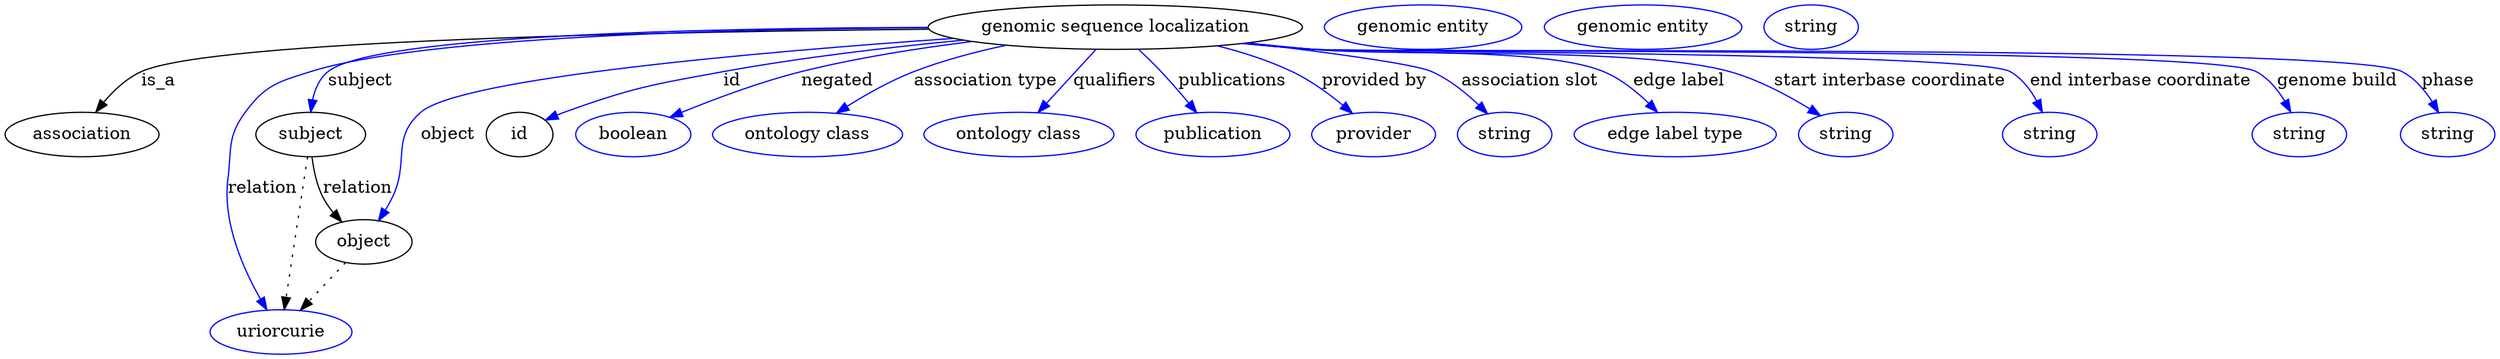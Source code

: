 digraph {
	graph [bb="0,0,1654.6,283"];
	node [label="\N"];
	"genomic sequence localization"	 [height=0.5,
		label="genomic sequence localization",
		pos="761.05,265",
		width=3.3219];
	association	 [height=0.5,
		pos="50.046,178",
		width=1.3902];
	"genomic sequence localization" -> association	 [label=is_a,
		lp="103.05,221.5",
		pos="e,59.428,195.72 641.56,263.76 462.31,261.11 139.64,253.05 92.046,229 81.15,223.5 72.055,213.75 65.147,204.25"];
	subject	 [height=0.5,
		pos="203.05,178",
		width=0.99297];
	"genomic sequence localization" -> subject	 [color=blue,
		label=subject,
		lp="241.55,221.5",
		pos="e,204.86,196.05 641.6,263.81 493.03,261.28 254.83,253.43 222.05,229 214.56,223.42 210.02,214.55 207.27,205.76",
		style=solid];
	relation	 [color=blue,
		height=0.5,
		label=uriorcurie,
		pos="185.05,18",
		width=1.2638];
	"genomic sequence localization" -> relation	 [color=blue,
		label=relation,
		lp="173.05,134.5",
		pos="e,177.75,36.137 644.63,260.68 494.33,254.59 247.21,242.7 207.05,229 182.2,220.52 171.64,218.46 158.05,196 142.1,169.67 147.54,157.45 \
152.05,127 156.25,98.634 166.28,67.424 174.19,45.697",
		style=solid];
	object	 [height=0.5,
		pos="245.05,91",
		width=0.9027];
	"genomic sequence localization" -> object	 [color=blue,
		label=object,
		lp="301.05,178",
		pos="e,253.2,108.44 657.08,256.02 525.19,243.72 311.49,220.34 284.05,196 259.86,174.55 272.73,157.14 261.05,127 259.86,123.94 258.55,\
120.76 257.22,117.62",
		style=solid];
	id	 [height=0.5,
		pos="354.05,178",
		width=0.75];
	"genomic sequence localization" -> id	 [color=blue,
		label=id,
		lp="494.55,221.5",
		pos="e,375.08,189.31 656.17,256.21 580.22,247.31 476.19,229.8 390.05,196 388.19,195.27 386.3,194.48 384.41,193.66",
		style=solid];
	negated	 [color=blue,
		height=0.5,
		label=boolean,
		pos="437.05,178",
		width=1.0652];
	"genomic sequence localization" -> negated	 [color=blue,
		label=negated,
		lp="580.55,221.5",
		pos="e,463.56,191.08 670.57,253.22 635.36,247.51 594.93,239.56 559.05,229 529.24,220.23 496.84,206.48 472.93,195.46",
		style=solid];
	"association type"	 [color=blue,
		height=0.5,
		label="ontology class",
		pos="555.05,178",
		width=1.7151];
	"genomic sequence localization" -> "association type"	 [color=blue,
		label="association type",
		lp="677.05,221.5",
		pos="e,576.86,194.87 693.24,250.06 673.39,244.6 651.96,237.6 633.05,229 616.33,221.4 599.12,210.52 585.12,200.76",
		style=solid];
	qualifiers	 [color=blue,
		height=0.5,
		label="ontology class",
		pos="696.05,178",
		width=1.7151];
	"genomic sequence localization" -> qualifiers	 [color=blue,
		label=qualifiers,
		lp="759.05,221.5",
		pos="e,709.27,195.71 747.58,246.97 738.28,234.53 725.77,217.78 715.4,203.91",
		style=solid];
	publications	 [color=blue,
		height=0.5,
		label=publication,
		pos="826.05,178",
		width=1.3902];
	"genomic sequence localization" -> publications	 [color=blue,
		label=publications,
		lp="833.55,221.5",
		pos="e,813.52,195.57 775.41,246.78 779.82,241.11 784.67,234.82 789.05,229 795.13,220.91 801.64,212 807.49,203.93",
		style=solid];
	"provided by"	 [color=blue,
		height=0.5,
		label=provider,
		pos="934.05,178",
		width=1.1193];
	"genomic sequence localization" -> "provided by"	 [color=blue,
		label="provided by",
		lp="927.05,221.5",
		pos="e,917.1,194.6 821.78,249.48 838.27,244.11 855.78,237.31 871.05,229 884.77,221.53 898.44,210.94 909.53,201.35",
		style=solid];
	"association slot"	 [color=blue,
		height=0.5,
		label=string,
		pos="1023,178",
		width=0.84854];
	"genomic sequence localization" -> "association slot"	 [color=blue,
		label="association slot",
		lp="1030,221.5",
		pos="e,1008.7,194.42 845.52,252.18 896.24,244.1 953.04,234.24 964.05,229 977.88,222.42 991.01,211.69 1001.4,201.77",
		style=solid];
	"edge label"	 [color=blue,
		height=0.5,
		label="edge label type",
		pos="1136,178",
		width=1.7873];
	"genomic sequence localization" -> "edge label"	 [color=blue,
		label="edge label",
		lp="1128,221.5",
		pos="e,1120.9,195.58 846.7,252.43 860.83,250.5 875.34,248.62 889.05,247 971.96,237.18 999.15,261.53 1076,229 1090,223.1 1103.1,212.76 \
1113.5,202.92",
		style=solid];
	"start interbase coordinate"	 [color=blue,
		height=0.5,
		label=string,
		pos="1249,178",
		width=0.84854];
	"genomic sequence localization" -> "start interbase coordinate"	 [color=blue,
		label="start interbase coordinate",
		lp="1262.5,221.5",
		pos="e,1230.1,192.3 845.63,252.21 860.09,250.28 874.98,248.45 889.05,247 1009.1,234.59 1044.5,263.9 1160,229 1182.3,222.29 1204.9,209.2 \
1221.8,197.96",
		style=solid];
	"end interbase coordinate"	 [color=blue,
		height=0.5,
		label=string,
		pos="1369,178",
		width=0.84854];
	"genomic sequence localization" -> "end interbase coordinate"	 [color=blue,
		label="end interbase coordinate",
		lp="1417.5,221.5",
		pos="e,1362.3,195.68 844.56,252.04 859.35,250.09 874.63,248.3 889.05,247 938.44,242.54 1291.8,253.28 1335,229 1344.7,223.57 1352.2,214.1 \
1357.6,204.79",
		style=solid];
	"genome build"	 [color=blue,
		height=0.5,
		label=string,
		pos="1525,178",
		width=0.84854];
	"genomic sequence localization" -> "genome build"	 [color=blue,
		label="genome build",
		lp="1543,221.5",
		pos="e,1517.5,195.51 843.87,252 858.87,250.03 874.4,248.25 889.05,247 922.22,244.18 1458.6,244.57 1488,229 1498.3,223.57 1506.4,213.88 \
1512.4,204.4",
		style=solid];
	phase	 [color=blue,
		height=0.5,
		label=string,
		pos="1624,178",
		width=0.84854];
	"genomic sequence localization" -> phase	 [color=blue,
		label=phase,
		lp="1617.5,221.5",
		pos="e,1615.8,195.56 843.86,251.95 858.87,249.99 874.4,248.22 889.05,247 927.59,243.8 1550.6,246.58 1585,229 1595.7,223.57 1604.3,213.74 \
1610.6,204.16",
		style=solid];
	subject -> relation	 [pos="e,187.1,36.223 201.02,159.96 197.91,132.35 191.95,79.375 188.25,46.525",
		style=dotted];
	subject -> object	 [label=relation,
		lp="240.05,134.5",
		pos="e,231.43,107.49 207.18,159.99 209.85,149.97 213.81,137.45 219.05,127 220.95,123.2 223.24,119.37 225.66,115.69"];
	"genomic sequence localization_subject"	 [color=blue,
		height=0.5,
		label="genomic entity",
		pos="962.05,265",
		width=1.7693];
	object -> relation	 [pos="e,199.23,35.261 231.43,74.435 223.85,65.207 214.25,53.528 205.75,43.191",
		style=dotted];
	"genomic sequence localization_object"	 [color=blue,
		height=0.5,
		label="genomic entity",
		pos="1107,265",
		width=1.7693];
	association_id	 [color=blue,
		height=0.5,
		label=string,
		pos="1219,265",
		width=0.84854];
}
